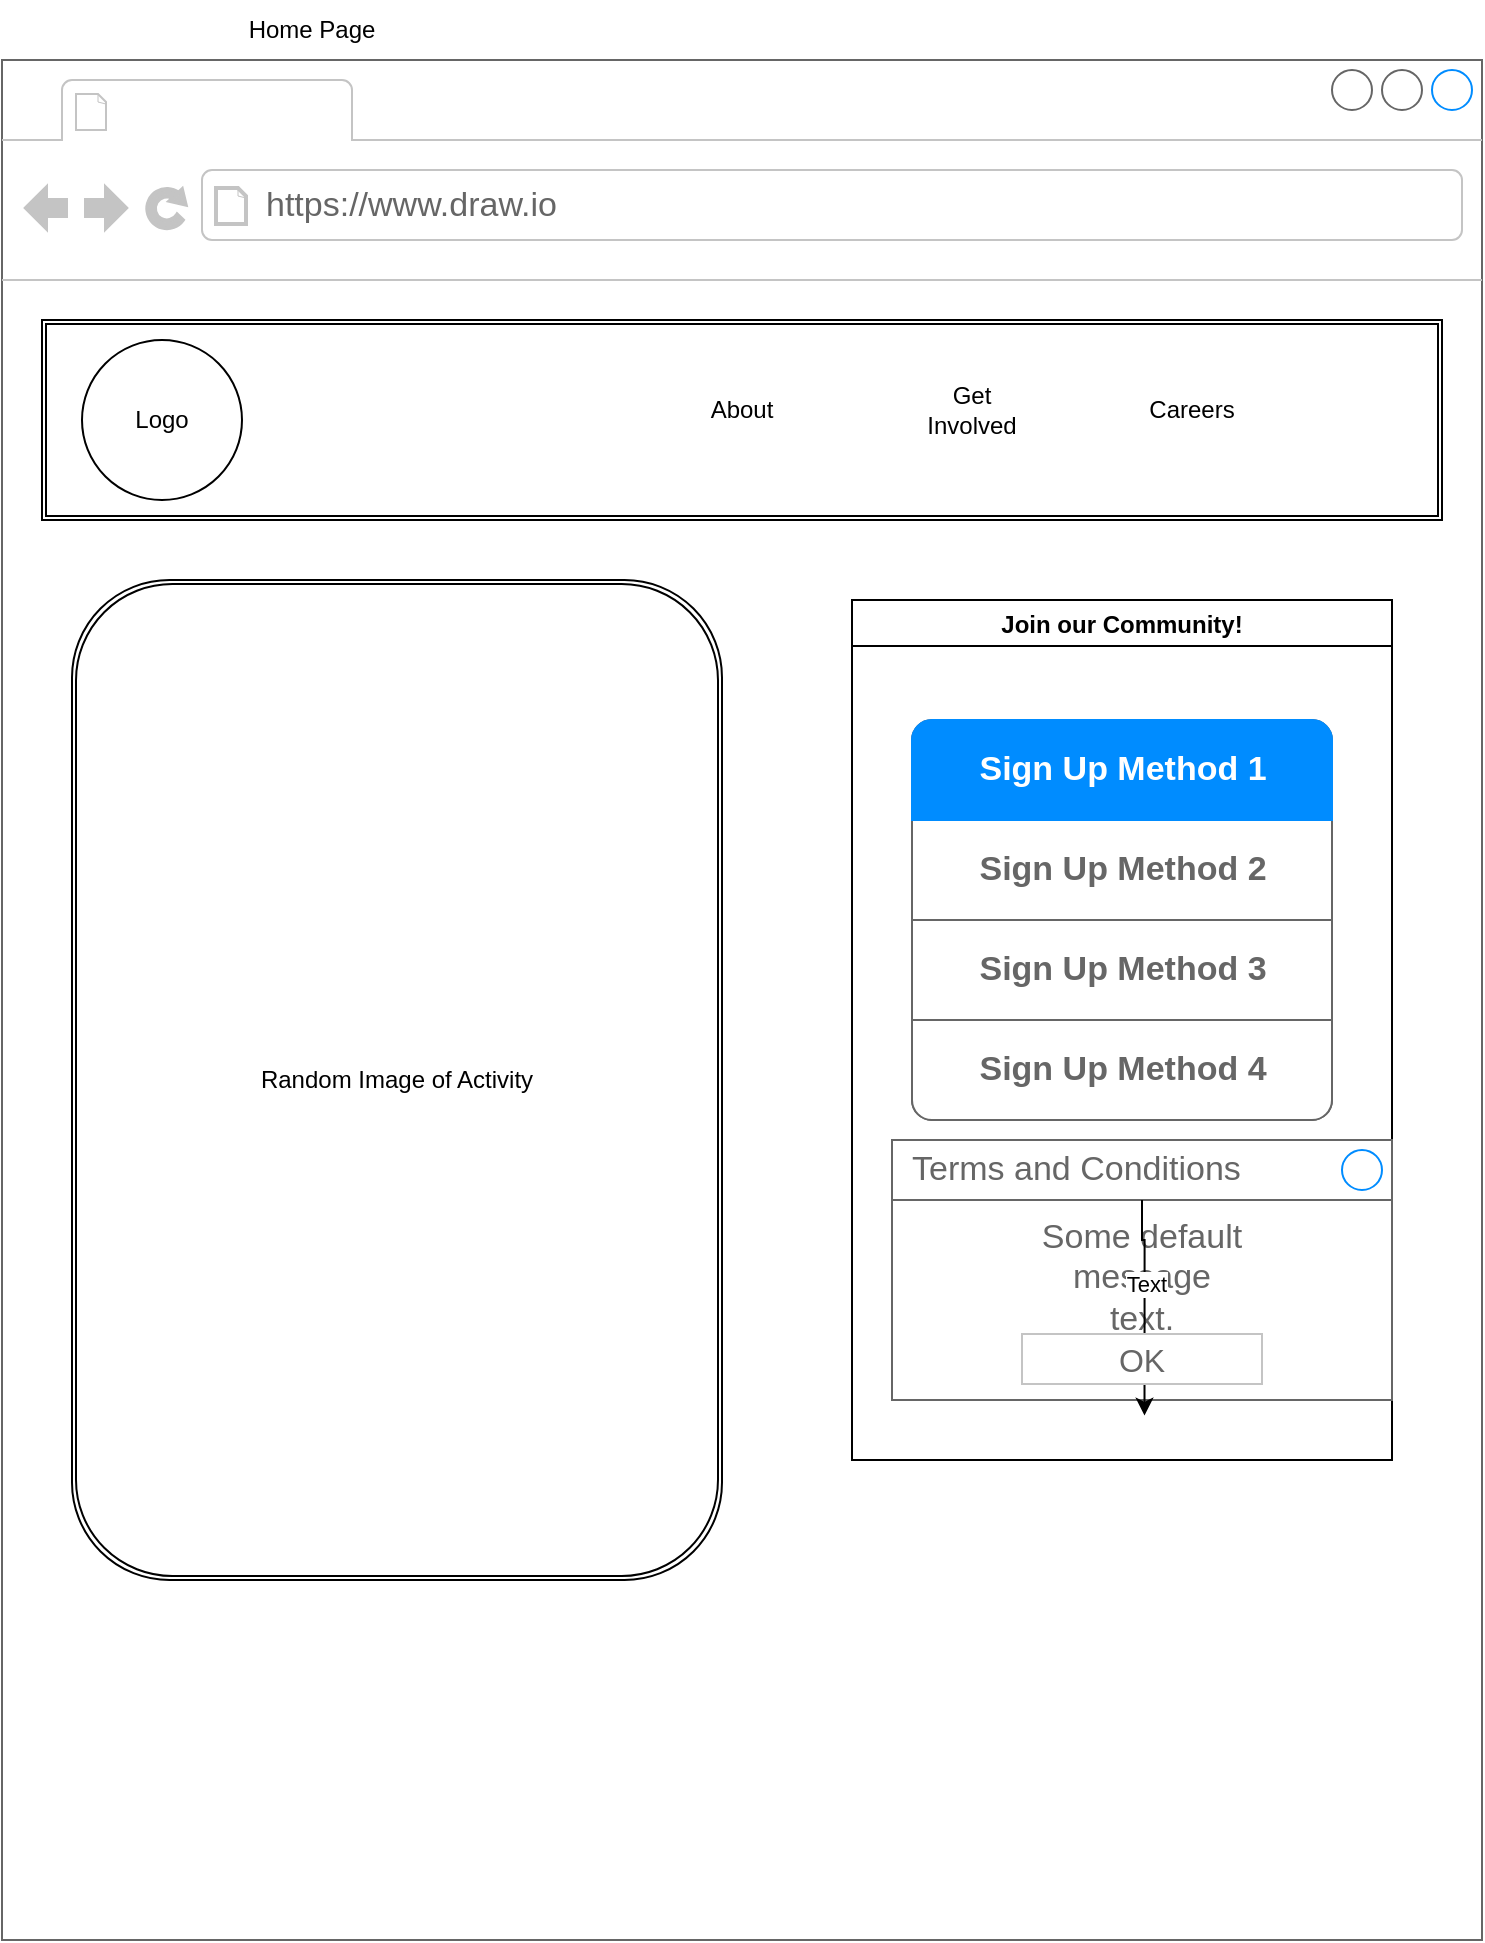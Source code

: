 <mxfile version="15.7.3" type="github" pages="7">
  <diagram name="HomePage Large Screen" id="UGQkaAX0Huey11gdI7ry">
    <mxGraphModel dx="1802" dy="1302" grid="1" gridSize="10" guides="1" tooltips="1" connect="1" arrows="1" fold="1" page="1" pageScale="1" pageWidth="850" pageHeight="1100" math="0" shadow="0">
      <root>
        <mxCell id="ZnqHpd4-Xw7JZfv7_YE_-0" />
        <mxCell id="ZnqHpd4-Xw7JZfv7_YE_-1" parent="ZnqHpd4-Xw7JZfv7_YE_-0" />
        <mxCell id="ZnqHpd4-Xw7JZfv7_YE_-5" value="Home Page" style="text;html=1;strokeColor=none;fillColor=none;align=center;verticalAlign=middle;whiteSpace=wrap;rounded=0;" vertex="1" parent="ZnqHpd4-Xw7JZfv7_YE_-1">
          <mxGeometry x="90" y="30" width="240" height="30" as="geometry" />
        </mxCell>
        <mxCell id="QpbLMT3N0lJIjZHpd4E4-13" value="Container" style="swimlane;align=center;" vertex="1" parent="ZnqHpd4-Xw7JZfv7_YE_-1">
          <mxGeometry x="280" y="380" width="515" height="620" as="geometry" />
        </mxCell>
        <mxCell id="ZnqHpd4-Xw7JZfv7_YE_-2" value="" style="strokeWidth=1;shadow=0;dashed=0;align=center;html=1;shape=mxgraph.mockup.containers.browserWindow;rSize=0;strokeColor=#666666;strokeColor2=#008cff;strokeColor3=#c4c4c4;mainText=,;recursiveResize=0;" vertex="1" parent="QpbLMT3N0lJIjZHpd4E4-13">
          <mxGeometry x="-225" y="-320" width="740" height="940" as="geometry" />
        </mxCell>
        <mxCell id="ZnqHpd4-Xw7JZfv7_YE_-3" value="" style="strokeWidth=1;shadow=0;dashed=0;align=center;html=1;shape=mxgraph.mockup.containers.anchor;fontSize=17;fontColor=#666666;align=left;" vertex="1" parent="ZnqHpd4-Xw7JZfv7_YE_-2">
          <mxGeometry x="60" y="12" width="110" height="26" as="geometry" />
        </mxCell>
        <mxCell id="ZnqHpd4-Xw7JZfv7_YE_-4" value="https://www.draw.io" style="strokeWidth=1;shadow=0;dashed=0;align=center;html=1;shape=mxgraph.mockup.containers.anchor;rSize=0;fontSize=17;fontColor=#666666;align=left;" vertex="1" parent="ZnqHpd4-Xw7JZfv7_YE_-2">
          <mxGeometry x="130" y="60" width="250" height="26" as="geometry" />
        </mxCell>
        <mxCell id="QpbLMT3N0lJIjZHpd4E4-15" value="" style="shape=ext;double=1;rounded=0;whiteSpace=wrap;html=1;align=center;" vertex="1" parent="ZnqHpd4-Xw7JZfv7_YE_-2">
          <mxGeometry x="20" y="130" width="700" height="100" as="geometry" />
        </mxCell>
        <mxCell id="QpbLMT3N0lJIjZHpd4E4-1" value="Logo" style="ellipse;whiteSpace=wrap;html=1;aspect=fixed;align=center;" vertex="1" parent="ZnqHpd4-Xw7JZfv7_YE_-2">
          <mxGeometry x="40" y="140" width="80" height="80" as="geometry" />
        </mxCell>
        <mxCell id="QpbLMT3N0lJIjZHpd4E4-14" value="Join our Community!" style="swimlane;align=center;" vertex="1" parent="ZnqHpd4-Xw7JZfv7_YE_-2">
          <mxGeometry x="425" y="270" width="270" height="430" as="geometry" />
        </mxCell>
        <mxCell id="QpbLMT3N0lJIjZHpd4E4-20" value="" style="strokeWidth=1;shadow=0;dashed=0;align=center;html=1;shape=mxgraph.mockup.rrect;rSize=10;strokeColor=#666666;" vertex="1" parent="QpbLMT3N0lJIjZHpd4E4-14">
          <mxGeometry x="30" y="60" width="210" height="200" as="geometry" />
        </mxCell>
        <mxCell id="QpbLMT3N0lJIjZHpd4E4-21" value="Sign Up Method 2" style="strokeColor=inherit;fillColor=inherit;gradientColor=inherit;strokeWidth=1;shadow=0;dashed=0;align=center;html=1;shape=mxgraph.mockup.rrect;rSize=0;fontSize=17;fontColor=#666666;fontStyle=1;resizeWidth=1;" vertex="1" parent="QpbLMT3N0lJIjZHpd4E4-20">
          <mxGeometry width="210.0" height="50" relative="1" as="geometry">
            <mxPoint y="50" as="offset" />
          </mxGeometry>
        </mxCell>
        <mxCell id="QpbLMT3N0lJIjZHpd4E4-22" value="Sign Up Method 3" style="strokeColor=inherit;fillColor=inherit;gradientColor=inherit;strokeWidth=1;shadow=0;dashed=0;align=center;html=1;shape=mxgraph.mockup.rrect;rSize=0;fontSize=17;fontColor=#666666;fontStyle=1;resizeWidth=1;" vertex="1" parent="QpbLMT3N0lJIjZHpd4E4-20">
          <mxGeometry width="210.0" height="50" relative="1" as="geometry">
            <mxPoint y="100" as="offset" />
          </mxGeometry>
        </mxCell>
        <mxCell id="QpbLMT3N0lJIjZHpd4E4-23" value="Sign Up Method 4" style="strokeColor=inherit;fillColor=inherit;gradientColor=inherit;strokeWidth=1;shadow=0;dashed=0;align=center;html=1;shape=mxgraph.mockup.bottomButton;rSize=10;fontSize=17;fontColor=#666666;fontStyle=1;resizeWidth=1;" vertex="1" parent="QpbLMT3N0lJIjZHpd4E4-20">
          <mxGeometry y="1" width="210.0" height="50" relative="1" as="geometry">
            <mxPoint y="-50" as="offset" />
          </mxGeometry>
        </mxCell>
        <mxCell id="QpbLMT3N0lJIjZHpd4E4-24" value="Sign Up Method 1" style="strokeWidth=1;shadow=0;dashed=0;align=center;html=1;shape=mxgraph.mockup.topButton;rSize=10;fontSize=17;fontColor=#ffffff;fontStyle=1;fillColor=#008cff;strokeColor=#008cff;resizeWidth=1;" vertex="1" parent="QpbLMT3N0lJIjZHpd4E4-20">
          <mxGeometry width="210" height="50" relative="1" as="geometry" />
        </mxCell>
        <mxCell id="QpbLMT3N0lJIjZHpd4E4-25" value="Some default&#xa;message&#xa;text." style="strokeWidth=1;shadow=0;dashed=0;align=center;html=1;shape=mxgraph.mockup.containers.rrect;rSize=0;strokeColor=#666666;fontColor=#666666;fontSize=17;verticalAlign=top;whiteSpace=wrap;fillColor=#ffffff;spacingTop=32;" vertex="1" parent="QpbLMT3N0lJIjZHpd4E4-14">
          <mxGeometry x="20" y="270" width="250" height="130" as="geometry" />
        </mxCell>
        <mxCell id="QpbLMT3N0lJIjZHpd4E4-26" value="Terms and Conditions&amp;nbsp;" style="strokeWidth=1;shadow=0;dashed=0;align=center;html=1;shape=mxgraph.mockup.containers.rrect;rSize=0;fontSize=17;fontColor=#666666;strokeColor=#666666;align=left;spacingLeft=8;fillColor=#ffffff;resizeWidth=1;" vertex="1" parent="QpbLMT3N0lJIjZHpd4E4-25">
          <mxGeometry width="250" height="30" relative="1" as="geometry" />
        </mxCell>
        <mxCell id="QpbLMT3N0lJIjZHpd4E4-27" value="" style="shape=ellipse;strokeColor=#008cff;resizable=0;fillColor=none;html=1;align=center;" vertex="1" parent="QpbLMT3N0lJIjZHpd4E4-26">
          <mxGeometry x="1" y="0.5" width="20" height="20" relative="1" as="geometry">
            <mxPoint x="-25" y="-10" as="offset" />
          </mxGeometry>
        </mxCell>
        <mxCell id="QpbLMT3N0lJIjZHpd4E4-29" style="edgeStyle=orthogonalEdgeStyle;rounded=0;orthogonalLoop=1;jettySize=auto;html=1;entryX=0.505;entryY=1.06;entryDx=0;entryDy=0;entryPerimeter=0;" edge="1" parent="QpbLMT3N0lJIjZHpd4E4-25" source="QpbLMT3N0lJIjZHpd4E4-26" target="QpbLMT3N0lJIjZHpd4E4-25">
          <mxGeometry relative="1" as="geometry" />
        </mxCell>
        <mxCell id="QpbLMT3N0lJIjZHpd4E4-30" value="Text" style="edgeLabel;html=1;align=center;verticalAlign=middle;resizable=0;points=[];" vertex="1" connectable="0" parent="QpbLMT3N0lJIjZHpd4E4-29">
          <mxGeometry x="-0.188" relative="1" as="geometry">
            <mxPoint y="-1" as="offset" />
          </mxGeometry>
        </mxCell>
        <mxCell id="QpbLMT3N0lJIjZHpd4E4-28" value="OK" style="strokeWidth=1;shadow=0;dashed=0;align=center;html=1;shape=mxgraph.mockup.containers.rrect;rSize=0;fontSize=16;fontColor=#666666;strokeColor=#c4c4c4;resizable=0;whiteSpace=wrap;fillColor=#ffffff;" vertex="1" parent="QpbLMT3N0lJIjZHpd4E4-25">
          <mxGeometry x="0.5" y="1" width="120" height="25" relative="1" as="geometry">
            <mxPoint x="-60" y="-33" as="offset" />
          </mxGeometry>
        </mxCell>
        <mxCell id="QpbLMT3N0lJIjZHpd4E4-31" value="Random Image of Activity" style="shape=ext;double=1;rounded=1;whiteSpace=wrap;html=1;align=center;" vertex="1" parent="ZnqHpd4-Xw7JZfv7_YE_-2">
          <mxGeometry x="35" y="260" width="325" height="500" as="geometry" />
        </mxCell>
        <mxCell id="IscH3x5xhhrmS8kyOIAm-0" value="About" style="text;html=1;strokeColor=none;fillColor=none;align=center;verticalAlign=middle;whiteSpace=wrap;rounded=0;" vertex="1" parent="ZnqHpd4-Xw7JZfv7_YE_-2">
          <mxGeometry x="340" y="160" width="60" height="30" as="geometry" />
        </mxCell>
        <mxCell id="IscH3x5xhhrmS8kyOIAm-1" value="Get Involved" style="text;html=1;strokeColor=none;fillColor=none;align=center;verticalAlign=middle;whiteSpace=wrap;rounded=0;" vertex="1" parent="ZnqHpd4-Xw7JZfv7_YE_-2">
          <mxGeometry x="455" y="160" width="60" height="30" as="geometry" />
        </mxCell>
        <mxCell id="IscH3x5xhhrmS8kyOIAm-2" value="Careers" style="text;html=1;strokeColor=none;fillColor=none;align=center;verticalAlign=middle;whiteSpace=wrap;rounded=0;" vertex="1" parent="ZnqHpd4-Xw7JZfv7_YE_-2">
          <mxGeometry x="565" y="160" width="60" height="30" as="geometry" />
        </mxCell>
      </root>
    </mxGraphModel>
  </diagram>
  <diagram name="HomePage Small Screen" id="tRwLbBzEQNxn3onLVwyK">
    <mxGraphModel dx="1162" dy="693" grid="1" gridSize="10" guides="1" tooltips="1" connect="1" arrows="1" fold="1" page="1" pageScale="1" pageWidth="850" pageHeight="1100" math="0" shadow="0">
      <root>
        <mxCell id="LIiMvIHb90_GEWdcnKHB-0" />
        <mxCell id="LIiMvIHb90_GEWdcnKHB-1" parent="LIiMvIHb90_GEWdcnKHB-0" />
        <mxCell id="LIiMvIHb90_GEWdcnKHB-2" value="Home Page" style="text;html=1;strokeColor=none;fillColor=none;align=center;verticalAlign=middle;whiteSpace=wrap;rounded=0;" vertex="1" parent="LIiMvIHb90_GEWdcnKHB-1">
          <mxGeometry x="90" y="30" width="240" height="30" as="geometry" />
        </mxCell>
        <mxCell id="LIiMvIHb90_GEWdcnKHB-3" value="Container" style="swimlane;align=center;" vertex="1" parent="LIiMvIHb90_GEWdcnKHB-1">
          <mxGeometry x="280" y="380" width="515" height="620" as="geometry" />
        </mxCell>
        <mxCell id="LIiMvIHb90_GEWdcnKHB-4" value="" style="strokeWidth=1;shadow=0;dashed=0;align=center;html=1;shape=mxgraph.mockup.containers.browserWindow;rSize=0;strokeColor=#666666;strokeColor2=#008cff;strokeColor3=#c4c4c4;mainText=,;recursiveResize=0;" vertex="1" parent="LIiMvIHb90_GEWdcnKHB-3">
          <mxGeometry x="-225" y="-320" width="740" height="940" as="geometry" />
        </mxCell>
        <mxCell id="LIiMvIHb90_GEWdcnKHB-5" value="" style="strokeWidth=1;shadow=0;dashed=0;align=center;html=1;shape=mxgraph.mockup.containers.anchor;fontSize=17;fontColor=#666666;align=left;" vertex="1" parent="LIiMvIHb90_GEWdcnKHB-4">
          <mxGeometry x="60" y="12" width="110" height="26" as="geometry" />
        </mxCell>
        <mxCell id="LIiMvIHb90_GEWdcnKHB-6" value="https://www.draw.io" style="strokeWidth=1;shadow=0;dashed=0;align=center;html=1;shape=mxgraph.mockup.containers.anchor;rSize=0;fontSize=17;fontColor=#666666;align=left;" vertex="1" parent="LIiMvIHb90_GEWdcnKHB-4">
          <mxGeometry x="130" y="60" width="250" height="26" as="geometry" />
        </mxCell>
        <mxCell id="LIiMvIHb90_GEWdcnKHB-7" value="" style="shape=ext;double=1;rounded=0;whiteSpace=wrap;html=1;align=center;" vertex="1" parent="LIiMvIHb90_GEWdcnKHB-4">
          <mxGeometry x="20" y="130" width="700" height="100" as="geometry" />
        </mxCell>
        <mxCell id="LIiMvIHb90_GEWdcnKHB-8" value="Logo" style="ellipse;whiteSpace=wrap;html=1;aspect=fixed;align=center;" vertex="1" parent="LIiMvIHb90_GEWdcnKHB-4">
          <mxGeometry x="40" y="140" width="80" height="80" as="geometry" />
        </mxCell>
        <mxCell id="LIiMvIHb90_GEWdcnKHB-21" value="&lt;br&gt;&lt;br&gt;&lt;br&gt;&lt;br&gt;&lt;br&gt;&lt;br&gt;&lt;br&gt;&lt;br&gt;&lt;br&gt;&lt;br&gt;&lt;br&gt;&lt;br&gt;&lt;br&gt;&lt;br&gt;&lt;br&gt;&lt;br&gt;&lt;br&gt;&lt;br&gt;&lt;br&gt;&lt;br&gt;&lt;br&gt;&lt;br&gt;&lt;br&gt;&lt;br&gt;&lt;br&gt;&lt;br&gt;&lt;br&gt;&lt;br&gt;&lt;br&gt;&lt;br&gt;&lt;br&gt;&lt;br&gt;&lt;br&gt;&lt;br&gt;&lt;br&gt;&lt;br&gt;&lt;br&gt;Random Image of Activity" style="shape=ext;double=1;rounded=1;whiteSpace=wrap;html=1;align=center;" vertex="1" parent="LIiMvIHb90_GEWdcnKHB-4">
          <mxGeometry x="35" y="260" width="665" height="580" as="geometry" />
        </mxCell>
        <mxCell id="LIiMvIHb90_GEWdcnKHB-9" value="Join our Community!" style="swimlane;align=center;" vertex="1" parent="LIiMvIHb90_GEWdcnKHB-4">
          <mxGeometry x="232.5" y="310" width="270" height="430" as="geometry" />
        </mxCell>
        <mxCell id="LIiMvIHb90_GEWdcnKHB-15" value="Some default&#xa;message&#xa;text." style="strokeWidth=1;shadow=0;dashed=0;align=center;html=1;shape=mxgraph.mockup.containers.rrect;rSize=0;strokeColor=#666666;fontColor=#666666;fontSize=17;verticalAlign=top;whiteSpace=wrap;fillColor=#ffffff;spacingTop=32;" vertex="1" parent="LIiMvIHb90_GEWdcnKHB-9">
          <mxGeometry y="255" width="250" height="130" as="geometry" />
        </mxCell>
        <mxCell id="LIiMvIHb90_GEWdcnKHB-16" value="Terms and Conditions&amp;nbsp;" style="strokeWidth=1;shadow=0;dashed=0;align=center;html=1;shape=mxgraph.mockup.containers.rrect;rSize=0;fontSize=17;fontColor=#666666;strokeColor=#666666;align=left;spacingLeft=8;fillColor=#ffffff;resizeWidth=1;" vertex="1" parent="LIiMvIHb90_GEWdcnKHB-15">
          <mxGeometry width="250" height="30" relative="1" as="geometry" />
        </mxCell>
        <mxCell id="LIiMvIHb90_GEWdcnKHB-17" value="" style="shape=ellipse;strokeColor=#008cff;resizable=0;fillColor=none;html=1;align=center;" vertex="1" parent="LIiMvIHb90_GEWdcnKHB-16">
          <mxGeometry x="1" y="0.5" width="20" height="20" relative="1" as="geometry">
            <mxPoint x="-25" y="-10" as="offset" />
          </mxGeometry>
        </mxCell>
        <mxCell id="LIiMvIHb90_GEWdcnKHB-18" style="edgeStyle=orthogonalEdgeStyle;rounded=0;orthogonalLoop=1;jettySize=auto;html=1;entryX=0.505;entryY=1.06;entryDx=0;entryDy=0;entryPerimeter=0;" edge="1" parent="LIiMvIHb90_GEWdcnKHB-15" source="LIiMvIHb90_GEWdcnKHB-16" target="LIiMvIHb90_GEWdcnKHB-15">
          <mxGeometry relative="1" as="geometry" />
        </mxCell>
        <mxCell id="LIiMvIHb90_GEWdcnKHB-19" value="Text" style="edgeLabel;html=1;align=center;verticalAlign=middle;resizable=0;points=[];" vertex="1" connectable="0" parent="LIiMvIHb90_GEWdcnKHB-18">
          <mxGeometry x="-0.188" relative="1" as="geometry">
            <mxPoint y="-1" as="offset" />
          </mxGeometry>
        </mxCell>
        <mxCell id="LIiMvIHb90_GEWdcnKHB-20" value="OK" style="strokeWidth=1;shadow=0;dashed=0;align=center;html=1;shape=mxgraph.mockup.containers.rrect;rSize=0;fontSize=16;fontColor=#666666;strokeColor=#c4c4c4;resizable=0;whiteSpace=wrap;fillColor=#ffffff;" vertex="1" parent="LIiMvIHb90_GEWdcnKHB-15">
          <mxGeometry x="0.5" y="1" width="120" height="25" relative="1" as="geometry">
            <mxPoint x="-60" y="-33" as="offset" />
          </mxGeometry>
        </mxCell>
        <mxCell id="LIiMvIHb90_GEWdcnKHB-10" value="" style="strokeWidth=1;shadow=0;dashed=0;align=center;html=1;shape=mxgraph.mockup.rrect;rSize=10;strokeColor=#666666;" vertex="1" parent="LIiMvIHb90_GEWdcnKHB-9">
          <mxGeometry x="10" y="45" width="210" height="200" as="geometry" />
        </mxCell>
        <mxCell id="LIiMvIHb90_GEWdcnKHB-11" value="Sign Up Method 2" style="strokeColor=inherit;fillColor=inherit;gradientColor=inherit;strokeWidth=1;shadow=0;dashed=0;align=center;html=1;shape=mxgraph.mockup.rrect;rSize=0;fontSize=17;fontColor=#666666;fontStyle=1;resizeWidth=1;" vertex="1" parent="LIiMvIHb90_GEWdcnKHB-10">
          <mxGeometry width="210.0" height="50" relative="1" as="geometry">
            <mxPoint y="50" as="offset" />
          </mxGeometry>
        </mxCell>
        <mxCell id="LIiMvIHb90_GEWdcnKHB-12" value="Sign Up Method 3" style="strokeColor=inherit;fillColor=inherit;gradientColor=inherit;strokeWidth=1;shadow=0;dashed=0;align=center;html=1;shape=mxgraph.mockup.rrect;rSize=0;fontSize=17;fontColor=#666666;fontStyle=1;resizeWidth=1;" vertex="1" parent="LIiMvIHb90_GEWdcnKHB-10">
          <mxGeometry width="210.0" height="50" relative="1" as="geometry">
            <mxPoint y="100" as="offset" />
          </mxGeometry>
        </mxCell>
        <mxCell id="LIiMvIHb90_GEWdcnKHB-13" value="Sign Up Method 4" style="strokeColor=inherit;fillColor=inherit;gradientColor=inherit;strokeWidth=1;shadow=0;dashed=0;align=center;html=1;shape=mxgraph.mockup.bottomButton;rSize=10;fontSize=17;fontColor=#666666;fontStyle=1;resizeWidth=1;" vertex="1" parent="LIiMvIHb90_GEWdcnKHB-10">
          <mxGeometry y="1" width="210.0" height="50" relative="1" as="geometry">
            <mxPoint y="-50" as="offset" />
          </mxGeometry>
        </mxCell>
        <mxCell id="LIiMvIHb90_GEWdcnKHB-14" value="Sign Up Method 1" style="strokeWidth=1;shadow=0;dashed=0;align=center;html=1;shape=mxgraph.mockup.topButton;rSize=10;fontSize=17;fontColor=#ffffff;fontStyle=1;fillColor=#008cff;strokeColor=#008cff;resizeWidth=1;" vertex="1" parent="LIiMvIHb90_GEWdcnKHB-10">
          <mxGeometry width="210" height="50" relative="1" as="geometry" />
        </mxCell>
        <mxCell id="LIiMvIHb90_GEWdcnKHB-25" value="DropDown Menu" style="text;html=1;strokeColor=none;fillColor=none;align=center;verticalAlign=middle;whiteSpace=wrap;rounded=0;" vertex="1" parent="LIiMvIHb90_GEWdcnKHB-4">
          <mxGeometry x="605" y="165" width="60" height="30" as="geometry" />
        </mxCell>
      </root>
    </mxGraphModel>
  </diagram>
  <diagram name="SignUp" id="UY_dyyT5448hDnwb2p4S">
    <mxGraphModel dx="1081" dy="781" grid="1" gridSize="10" guides="1" tooltips="1" connect="1" arrows="1" fold="1" page="1" pageScale="1" pageWidth="850" pageHeight="1100" math="0" shadow="0">
      <root>
        <mxCell id="h29cch0JQQOTC6SioJn9-0" />
        <mxCell id="h29cch0JQQOTC6SioJn9-1" parent="h29cch0JQQOTC6SioJn9-0" />
        <mxCell id="h29cch0JQQOTC6SioJn9-2" value="Home Page" style="text;html=1;strokeColor=none;fillColor=none;align=center;verticalAlign=middle;whiteSpace=wrap;rounded=0;" vertex="1" parent="h29cch0JQQOTC6SioJn9-1">
          <mxGeometry x="90" y="30" width="240" height="30" as="geometry" />
        </mxCell>
        <mxCell id="h29cch0JQQOTC6SioJn9-3" value="Container" style="swimlane;align=center;" vertex="1" parent="h29cch0JQQOTC6SioJn9-1">
          <mxGeometry x="280" y="380" width="515" height="620" as="geometry" />
        </mxCell>
        <mxCell id="h29cch0JQQOTC6SioJn9-4" value="" style="strokeWidth=1;shadow=0;dashed=0;align=center;html=1;shape=mxgraph.mockup.containers.browserWindow;rSize=0;strokeColor=#666666;strokeColor2=#008cff;strokeColor3=#c4c4c4;mainText=,;recursiveResize=0;" vertex="1" parent="h29cch0JQQOTC6SioJn9-3">
          <mxGeometry x="-225" y="-320" width="740" height="940" as="geometry" />
        </mxCell>
        <mxCell id="h29cch0JQQOTC6SioJn9-5" value="" style="strokeWidth=1;shadow=0;dashed=0;align=center;html=1;shape=mxgraph.mockup.containers.anchor;fontSize=17;fontColor=#666666;align=left;" vertex="1" parent="h29cch0JQQOTC6SioJn9-4">
          <mxGeometry x="60" y="12" width="110" height="26" as="geometry" />
        </mxCell>
        <mxCell id="h29cch0JQQOTC6SioJn9-6" value="https://www.draw.io" style="strokeWidth=1;shadow=0;dashed=0;align=center;html=1;shape=mxgraph.mockup.containers.anchor;rSize=0;fontSize=17;fontColor=#666666;align=left;" vertex="1" parent="h29cch0JQQOTC6SioJn9-4">
          <mxGeometry x="130" y="60" width="250" height="26" as="geometry" />
        </mxCell>
        <mxCell id="h29cch0JQQOTC6SioJn9-7" value="" style="shape=ext;double=1;rounded=0;whiteSpace=wrap;html=1;align=center;" vertex="1" parent="h29cch0JQQOTC6SioJn9-4">
          <mxGeometry x="20" y="130" width="700" height="100" as="geometry" />
        </mxCell>
        <mxCell id="h29cch0JQQOTC6SioJn9-8" value="Logo" style="ellipse;whiteSpace=wrap;html=1;aspect=fixed;align=center;" vertex="1" parent="h29cch0JQQOTC6SioJn9-4">
          <mxGeometry x="40" y="140" width="80" height="80" as="geometry" />
        </mxCell>
        <mxCell id="h29cch0JQQOTC6SioJn9-9" value="&lt;br&gt;&lt;br&gt;&lt;br&gt;&lt;br&gt;&lt;br&gt;&lt;br&gt;&lt;br&gt;&lt;br&gt;&lt;br&gt;&lt;br&gt;&lt;br&gt;&lt;br&gt;&lt;br&gt;&lt;br&gt;&lt;br&gt;&lt;br&gt;&lt;br&gt;&lt;br&gt;&lt;br&gt;&lt;br&gt;&lt;br&gt;&lt;br&gt;&lt;br&gt;&lt;br&gt;&lt;br&gt;&lt;br&gt;&lt;br&gt;&lt;br&gt;&lt;br&gt;&lt;br&gt;&lt;br&gt;&lt;br&gt;&lt;br&gt;&lt;br&gt;&lt;br&gt;&lt;br&gt;&lt;br&gt;Random Image of Activity" style="shape=ext;double=1;rounded=1;whiteSpace=wrap;html=1;align=center;" vertex="1" parent="h29cch0JQQOTC6SioJn9-4">
          <mxGeometry x="35" y="260" width="665" height="580" as="geometry" />
        </mxCell>
        <mxCell id="h29cch0JQQOTC6SioJn9-10" value="Join our Community!" style="swimlane;align=center;" vertex="1" parent="h29cch0JQQOTC6SioJn9-4">
          <mxGeometry x="232.5" y="310" width="270" height="430" as="geometry" />
        </mxCell>
        <mxCell id="h29cch0JQQOTC6SioJn9-17" value="" style="strokeWidth=1;shadow=0;dashed=0;align=center;html=1;shape=mxgraph.mockup.rrect;rSize=10;strokeColor=#666666;" vertex="1" parent="h29cch0JQQOTC6SioJn9-10">
          <mxGeometry x="10" y="45" width="250" height="200" as="geometry" />
        </mxCell>
        <mxCell id="h29cch0JQQOTC6SioJn9-18" value="Name:" style="strokeColor=inherit;fillColor=inherit;gradientColor=inherit;strokeWidth=1;shadow=0;dashed=0;align=left;html=1;shape=mxgraph.mockup.rrect;rSize=0;fontSize=17;fontColor=#666666;fontStyle=1;resizeWidth=1;" vertex="1" parent="h29cch0JQQOTC6SioJn9-17">
          <mxGeometry width="250.0" height="50" relative="1" as="geometry">
            <mxPoint y="50" as="offset" />
          </mxGeometry>
        </mxCell>
        <mxCell id="h29cch0JQQOTC6SioJn9-19" value="Email: Must be valid email" style="strokeColor=inherit;fillColor=inherit;gradientColor=inherit;strokeWidth=1;shadow=0;dashed=0;align=left;html=1;shape=mxgraph.mockup.rrect;rSize=0;fontSize=17;fontColor=#666666;fontStyle=1;resizeWidth=1;" vertex="1" parent="h29cch0JQQOTC6SioJn9-17">
          <mxGeometry width="250.0" height="50" relative="1" as="geometry">
            <mxPoint y="100" as="offset" />
          </mxGeometry>
        </mxCell>
        <mxCell id="h29cch0JQQOTC6SioJn9-20" value="&lt;font color=&quot;#3399ff&quot;&gt;Terms and Conditions&lt;/font&gt;" style="strokeColor=inherit;fillColor=inherit;gradientColor=inherit;strokeWidth=1;shadow=0;dashed=0;align=left;html=1;shape=mxgraph.mockup.bottomButton;rSize=10;fontSize=17;fontColor=#666666;fontStyle=1;resizeWidth=1;" vertex="1" parent="h29cch0JQQOTC6SioJn9-17">
          <mxGeometry y="1" width="250.0" height="50" relative="1" as="geometry">
            <mxPoint y="-50" as="offset" />
          </mxGeometry>
        </mxCell>
        <mxCell id="h29cch0JQQOTC6SioJn9-21" value="Following&amp;nbsp;" style="strokeWidth=1;shadow=0;dashed=0;align=center;html=1;shape=mxgraph.mockup.topButton;rSize=10;fontSize=17;fontColor=#ffffff;fontStyle=1;fillColor=#008cff;strokeColor=#008cff;resizeWidth=1;" vertex="1" parent="h29cch0JQQOTC6SioJn9-17">
          <mxGeometry width="250.0" height="50" relative="1" as="geometry" />
        </mxCell>
        <mxCell id="h29cch0JQQOTC6SioJn9-22" value="DropDown Menu" style="text;html=1;strokeColor=none;fillColor=none;align=center;verticalAlign=middle;whiteSpace=wrap;rounded=0;" vertex="1" parent="h29cch0JQQOTC6SioJn9-4">
          <mxGeometry x="605" y="165" width="60" height="30" as="geometry" />
        </mxCell>
        <mxCell id="h29cch0JQQOTC6SioJn9-26" value="Button Text" style="strokeWidth=1;shadow=0;dashed=0;align=center;html=1;shape=mxgraph.mockup.buttons.button;strokeColor=#666666;fontColor=#ffffff;mainText=;buttonStyle=round;fontSize=17;fontStyle=1;fillColor=#008cff;whiteSpace=wrap;" vertex="1" parent="h29cch0JQQOTC6SioJn9-4">
          <mxGeometry x="285" y="605" width="150" height="50" as="geometry" />
        </mxCell>
      </root>
    </mxGraphModel>
  </diagram>
  <diagram id="wFHk6Ze928_czjTh7QWG" name="SignIn">
    <mxGraphModel dx="1802" dy="1302" grid="1" gridSize="10" guides="1" tooltips="1" connect="1" arrows="1" fold="1" page="1" pageScale="1" pageWidth="850" pageHeight="1100" math="0" shadow="0">
      <root>
        <mxCell id="Ab6c3f3MyXeJsHU4Cwea-0" />
        <mxCell id="Ab6c3f3MyXeJsHU4Cwea-1" parent="Ab6c3f3MyXeJsHU4Cwea-0" />
        <mxCell id="Ab6c3f3MyXeJsHU4Cwea-5" value="" style="strokeWidth=1;shadow=0;dashed=0;align=center;html=1;shape=mxgraph.mockup.containers.browserWindow;rSize=0;strokeColor=#666666;strokeColor2=#008cff;strokeColor3=#c4c4c4;mainText=,;recursiveResize=0;" vertex="1" parent="Ab6c3f3MyXeJsHU4Cwea-1">
          <mxGeometry x="60" y="130" width="740" height="940" as="geometry" />
        </mxCell>
        <mxCell id="Ab6c3f3MyXeJsHU4Cwea-6" value="Page 1" style="strokeWidth=1;shadow=0;dashed=0;align=center;html=1;shape=mxgraph.mockup.containers.anchor;fontSize=17;fontColor=#666666;align=left;" vertex="1" parent="Ab6c3f3MyXeJsHU4Cwea-5">
          <mxGeometry x="60" y="12" width="110" height="26" as="geometry" />
        </mxCell>
        <mxCell id="Ab6c3f3MyXeJsHU4Cwea-7" value="https://www.draw.io" style="strokeWidth=1;shadow=0;dashed=0;align=center;html=1;shape=mxgraph.mockup.containers.anchor;rSize=0;fontSize=17;fontColor=#666666;align=left;" vertex="1" parent="Ab6c3f3MyXeJsHU4Cwea-5">
          <mxGeometry x="130" y="60" width="250" height="26" as="geometry" />
        </mxCell>
        <mxCell id="qhPzGYdeM643AOFCDgvM-0" value="" style="strokeWidth=1;shadow=0;dashed=0;align=center;html=1;shape=mxgraph.mockup.forms.rrect;rSize=0;strokeColor=#999999;fillColor=#ffffff;flipH=0;direction=north;" vertex="1" parent="Ab6c3f3MyXeJsHU4Cwea-5">
          <mxGeometry x="170" y="320" width="400" height="280" as="geometry" />
        </mxCell>
        <mxCell id="qhPzGYdeM643AOFCDgvM-1" value="Sign In" style="strokeWidth=1;shadow=0;dashed=0;align=center;html=1;shape=mxgraph.mockup.forms.anchor;fontSize=12;fontColor=#666666;align=left;resizeWidth=1;spacingLeft=0;" vertex="1" parent="qhPzGYdeM643AOFCDgvM-0">
          <mxGeometry width="140" height="20" relative="1" as="geometry">
            <mxPoint x="10" y="10" as="offset" />
          </mxGeometry>
        </mxCell>
        <mxCell id="qhPzGYdeM643AOFCDgvM-2" value="" style="shape=line;strokeColor=#ddeeff;strokeWidth=2;html=1;resizeWidth=1;" vertex="1" parent="qhPzGYdeM643AOFCDgvM-0">
          <mxGeometry width="252.0" height="10" relative="1" as="geometry">
            <mxPoint x="10" y="30" as="offset" />
          </mxGeometry>
        </mxCell>
        <mxCell id="qhPzGYdeM643AOFCDgvM-3" value="User Name:" style="strokeWidth=1;shadow=0;dashed=0;align=center;html=1;shape=mxgraph.mockup.forms.anchor;fontSize=12;fontColor=#666666;align=left;resizeWidth=1;spacingLeft=0;" vertex="1" parent="qhPzGYdeM643AOFCDgvM-0">
          <mxGeometry width="140" height="20" relative="1" as="geometry">
            <mxPoint x="10" y="40" as="offset" />
          </mxGeometry>
        </mxCell>
        <mxCell id="qhPzGYdeM643AOFCDgvM-4" value="johndoe" style="strokeWidth=1;shadow=0;dashed=0;align=center;html=1;shape=mxgraph.mockup.forms.rrect;rSize=0;strokeColor=#999999;fontColor=#666666;align=left;spacingLeft=5;resizeWidth=1;" vertex="1" parent="qhPzGYdeM643AOFCDgvM-0">
          <mxGeometry width="210" height="25" relative="1" as="geometry">
            <mxPoint x="10" y="60" as="offset" />
          </mxGeometry>
        </mxCell>
        <mxCell id="qhPzGYdeM643AOFCDgvM-5" value="Password:" style="strokeWidth=1;shadow=0;dashed=0;align=center;html=1;shape=mxgraph.mockup.forms.anchor;fontSize=12;fontColor=#666666;align=left;resizeWidth=1;spacingLeft=0;" vertex="1" parent="qhPzGYdeM643AOFCDgvM-0">
          <mxGeometry width="140" height="20" relative="1" as="geometry">
            <mxPoint x="10" y="95" as="offset" />
          </mxGeometry>
        </mxCell>
        <mxCell id="qhPzGYdeM643AOFCDgvM-6" value="********" style="strokeWidth=1;shadow=0;dashed=0;align=center;html=1;shape=mxgraph.mockup.forms.rrect;rSize=0;strokeColor=#999999;fontColor=#666666;align=left;spacingLeft=5;resizeWidth=1;" vertex="1" parent="qhPzGYdeM643AOFCDgvM-0">
          <mxGeometry width="210" height="25" relative="1" as="geometry">
            <mxPoint x="10" y="115" as="offset" />
          </mxGeometry>
        </mxCell>
        <mxCell id="qhPzGYdeM643AOFCDgvM-7" value="SIGN IN" style="strokeWidth=1;shadow=0;dashed=0;align=center;html=1;shape=mxgraph.mockup.forms.rrect;rSize=5;strokeColor=none;fontColor=#ffffff;fillColor=#66bbff;fontSize=16;fontStyle=1;" vertex="1" parent="qhPzGYdeM643AOFCDgvM-0">
          <mxGeometry y="1" width="80" height="30" relative="1" as="geometry">
            <mxPoint x="20" y="-150" as="offset" />
          </mxGeometry>
        </mxCell>
        <mxCell id="qhPzGYdeM643AOFCDgvM-8" value="Forgot Password?" style="strokeWidth=1;shadow=0;dashed=0;align=center;html=1;shape=mxgraph.mockup.forms.anchor;fontSize=12;fontColor=#9999ff;align=left;spacingLeft=0;fontStyle=4;resizeWidth=1;" vertex="1" parent="qhPzGYdeM643AOFCDgvM-0">
          <mxGeometry y="1" width="210" height="20" relative="1" as="geometry">
            <mxPoint x="10" y="-110" as="offset" />
          </mxGeometry>
        </mxCell>
        <mxCell id="qhPzGYdeM643AOFCDgvM-9" value="" style="shape=line;strokeColor=#ddeeff;strokeWidth=2;html=1;resizeWidth=1;" vertex="1" parent="qhPzGYdeM643AOFCDgvM-0">
          <mxGeometry y="1" width="252.0" height="10" relative="1" as="geometry">
            <mxPoint x="10" y="-90" as="offset" />
          </mxGeometry>
        </mxCell>
        <mxCell id="qhPzGYdeM643AOFCDgvM-10" value="New User" style="strokeWidth=1;shadow=0;dashed=0;align=center;html=1;shape=mxgraph.mockup.forms.anchor;fontSize=12;fontColor=#666666;align=left;spacingLeft=0;resizeWidth=1;" vertex="1" parent="qhPzGYdeM643AOFCDgvM-0">
          <mxGeometry y="1" width="210" height="20" relative="1" as="geometry">
            <mxPoint x="10" y="-70" as="offset" />
          </mxGeometry>
        </mxCell>
        <mxCell id="qhPzGYdeM643AOFCDgvM-11" value="SIGN UP" style="strokeWidth=1;shadow=0;dashed=0;align=center;html=1;shape=mxgraph.mockup.forms.rrect;rSize=5;strokeColor=none;fontColor=#ffffff;fillColor=#66bbff;fontSize=16;fontStyle=1;" vertex="1" parent="qhPzGYdeM643AOFCDgvM-0">
          <mxGeometry y="1" width="80" height="30" relative="1" as="geometry">
            <mxPoint x="20" y="-50" as="offset" />
          </mxGeometry>
        </mxCell>
        <mxCell id="qhPzGYdeM643AOFCDgvM-12" value="&lt;h1&gt;Heading&lt;/h1&gt;&lt;p&gt;Lorem ipsum dolor sit amet, consectetur adipisicing elit, sed do eiusmod tempor incididunt ut labore et dolore magna aliqua.&lt;/p&gt;" style="text;html=1;strokeColor=none;fillColor=none;spacing=5;spacingTop=-20;whiteSpace=wrap;overflow=hidden;rounded=0;align=center;" vertex="1" parent="Ab6c3f3MyXeJsHU4Cwea-5">
          <mxGeometry x="120" y="120" width="510" height="160" as="geometry" />
        </mxCell>
        <mxCell id="Ab6c3f3MyXeJsHU4Cwea-8" value="Sign Up" style="text;html=1;strokeColor=none;fillColor=none;align=center;verticalAlign=middle;whiteSpace=wrap;rounded=0;" vertex="1" parent="Ab6c3f3MyXeJsHU4Cwea-1">
          <mxGeometry x="90" y="30" width="240" height="30" as="geometry" />
        </mxCell>
      </root>
    </mxGraphModel>
  </diagram>
  <diagram name="MemberPage" id="0w4sLvhsOqG4l5TVhQN7">
    <mxGraphModel dx="1081" dy="781" grid="1" gridSize="10" guides="1" tooltips="1" connect="1" arrows="1" fold="1" page="1" pageScale="1" pageWidth="850" pageHeight="1100" math="0" shadow="0">
      <root>
        <mxCell id="iAwXRHU2olmhVQMko1sk-0" />
        <mxCell id="iAwXRHU2olmhVQMko1sk-1" parent="iAwXRHU2olmhVQMko1sk-0" />
        <mxCell id="iAwXRHU2olmhVQMko1sk-2" value="Home Page" style="text;html=1;strokeColor=none;fillColor=none;align=center;verticalAlign=middle;whiteSpace=wrap;rounded=0;" vertex="1" parent="iAwXRHU2olmhVQMko1sk-1">
          <mxGeometry x="90" y="30" width="240" height="30" as="geometry" />
        </mxCell>
        <mxCell id="iAwXRHU2olmhVQMko1sk-4" value="" style="strokeWidth=1;shadow=0;dashed=0;align=right;html=1;shape=mxgraph.mockup.containers.browserWindow;rSize=0;strokeColor=#666666;strokeColor2=#008cff;strokeColor3=#c4c4c4;mainText=,;recursiveResize=0;labelPosition=left;verticalLabelPosition=top;verticalAlign=bottom;" vertex="1" parent="iAwXRHU2olmhVQMko1sk-1">
          <mxGeometry x="55" y="60" width="740" height="940" as="geometry" />
        </mxCell>
        <mxCell id="iAwXRHU2olmhVQMko1sk-5" value="" style="strokeWidth=1;shadow=0;dashed=0;align=center;html=1;shape=mxgraph.mockup.containers.anchor;fontSize=17;fontColor=#666666;align=left;" vertex="1" parent="iAwXRHU2olmhVQMko1sk-4">
          <mxGeometry x="60" y="12" width="110" height="26" as="geometry" />
        </mxCell>
        <mxCell id="iAwXRHU2olmhVQMko1sk-6" value="https://www.draw.io" style="strokeWidth=1;shadow=0;dashed=0;align=center;html=1;shape=mxgraph.mockup.containers.anchor;rSize=0;fontSize=17;fontColor=#666666;align=left;" vertex="1" parent="iAwXRHU2olmhVQMko1sk-4">
          <mxGeometry x="130" y="60" width="250" height="26" as="geometry" />
        </mxCell>
        <mxCell id="iAwXRHU2olmhVQMko1sk-7" value="" style="shape=ext;double=1;rounded=0;whiteSpace=wrap;html=1;align=center;" vertex="1" parent="iAwXRHU2olmhVQMko1sk-4">
          <mxGeometry x="20" y="130" width="700" height="100" as="geometry" />
        </mxCell>
        <mxCell id="iAwXRHU2olmhVQMko1sk-8" value="Logo" style="ellipse;whiteSpace=wrap;html=1;aspect=fixed;align=center;" vertex="1" parent="iAwXRHU2olmhVQMko1sk-4">
          <mxGeometry x="40" y="140" width="80" height="80" as="geometry" />
        </mxCell>
        <mxCell id="iAwXRHU2olmhVQMko1sk-21" value="" style="shape=ext;double=1;rounded=1;whiteSpace=wrap;html=1;align=center;" vertex="1" parent="iAwXRHU2olmhVQMko1sk-4">
          <mxGeometry x="140" y="250" width="480" height="660" as="geometry" />
        </mxCell>
        <mxCell id="iAwXRHU2olmhVQMko1sk-26" value="" style="verticalLabelPosition=bottom;shadow=0;dashed=0;align=center;html=1;verticalAlign=top;strokeWidth=1;shape=mxgraph.mockup.containers.userMale;strokeColor=#666666;strokeColor2=#008cff;fontColor=#3399FF;" vertex="1" parent="iAwXRHU2olmhVQMko1sk-4">
          <mxGeometry x="585" y="150" width="40" height="40" as="geometry" />
        </mxCell>
        <mxCell id="iAwXRHU2olmhVQMko1sk-27" value="" style="verticalLabelPosition=bottom;shadow=0;dashed=0;align=center;html=1;verticalAlign=top;strokeWidth=1;shape=mxgraph.mockup.graphics.pieChart;strokeColor=#008cff;parts=10,20,35;partColors=#e0e0e0,#d0d0d0,#c0c0c0,#b0b0b0,#a0a0a0;strokeWidth=2;fontColor=#3399FF;" vertex="1" parent="iAwXRHU2olmhVQMko1sk-4">
          <mxGeometry x="655" y="147" width="50" height="45" as="geometry" />
        </mxCell>
        <mxCell id="iAwXRHU2olmhVQMko1sk-28" value="Profile" style="text;html=1;strokeColor=none;fillColor=none;align=center;verticalAlign=middle;whiteSpace=wrap;rounded=0;fontColor=#3399FF;" vertex="1" parent="iAwXRHU2olmhVQMko1sk-4">
          <mxGeometry x="575" y="195" width="60" height="30" as="geometry" />
        </mxCell>
        <mxCell id="iAwXRHU2olmhVQMko1sk-30" value="Settings" style="text;html=1;strokeColor=none;fillColor=none;align=center;verticalAlign=middle;whiteSpace=wrap;rounded=0;fontColor=#3399FF;" vertex="1" parent="iAwXRHU2olmhVQMko1sk-4">
          <mxGeometry x="650" y="195" width="60" height="30" as="geometry" />
        </mxCell>
        <mxCell id="iAwXRHU2olmhVQMko1sk-31" value="Feed" style="text;html=1;strokeColor=none;fillColor=none;align=center;verticalAlign=middle;whiteSpace=wrap;rounded=0;fontColor=#3399FF;" vertex="1" parent="iAwXRHU2olmhVQMko1sk-4">
          <mxGeometry x="348" y="260" width="60" height="30" as="geometry" />
        </mxCell>
        <mxCell id="iAwXRHU2olmhVQMko1sk-33" value="" style="verticalLabelPosition=bottom;shadow=0;dashed=0;align=center;html=1;verticalAlign=top;strokeWidth=1;shape=mxgraph.mockup.graphics.pieChart;strokeColor=#008cff;parts=10,20,35;partColors=#e0e0e0,#d0d0d0,#c0c0c0,#b0b0b0,#a0a0a0;strokeWidth=2;fontColor=#3399FF;" vertex="1" parent="iAwXRHU2olmhVQMko1sk-4">
          <mxGeometry x="175" y="149" width="50" height="45" as="geometry" />
        </mxCell>
        <mxCell id="iAwXRHU2olmhVQMko1sk-34" value="Training" style="text;html=1;strokeColor=none;fillColor=none;align=center;verticalAlign=middle;whiteSpace=wrap;rounded=0;fontColor=#3399FF;" vertex="1" parent="iAwXRHU2olmhVQMko1sk-4">
          <mxGeometry x="170" y="197" width="60" height="30" as="geometry" />
        </mxCell>
        <mxCell id="iAwXRHU2olmhVQMko1sk-35" value="" style="verticalLabelPosition=bottom;shadow=0;dashed=0;align=center;html=1;verticalAlign=top;strokeWidth=1;shape=mxgraph.mockup.graphics.pieChart;strokeColor=#008cff;parts=10,20,35;partColors=#e0e0e0,#d0d0d0,#c0c0c0,#b0b0b0,#a0a0a0;strokeWidth=2;fontColor=#3399FF;" vertex="1" parent="iAwXRHU2olmhVQMko1sk-4">
          <mxGeometry x="260" y="147" width="50" height="45" as="geometry" />
        </mxCell>
        <mxCell id="iAwXRHU2olmhVQMko1sk-36" value="Route Builder" style="text;html=1;strokeColor=none;fillColor=none;align=center;verticalAlign=middle;whiteSpace=wrap;rounded=0;fontColor=#3399FF;" vertex="1" parent="iAwXRHU2olmhVQMko1sk-4">
          <mxGeometry x="250" y="195" width="80" height="30" as="geometry" />
        </mxCell>
        <mxCell id="iAwXRHU2olmhVQMko1sk-37" value="" style="verticalLabelPosition=bottom;shadow=0;dashed=0;align=center;html=1;verticalAlign=top;strokeWidth=1;shape=mxgraph.mockup.graphics.pieChart;strokeColor=#008cff;parts=10,20,35;partColors=#e0e0e0,#d0d0d0,#c0c0c0,#b0b0b0,#a0a0a0;strokeWidth=2;fontColor=#3399FF;" vertex="1" parent="iAwXRHU2olmhVQMko1sk-4">
          <mxGeometry x="350" y="147" width="50" height="45" as="geometry" />
        </mxCell>
        <mxCell id="iAwXRHU2olmhVQMko1sk-38" value="Supplies" style="text;html=1;strokeColor=none;fillColor=none;align=center;verticalAlign=middle;whiteSpace=wrap;rounded=0;fontColor=#3399FF;" vertex="1" parent="iAwXRHU2olmhVQMko1sk-4">
          <mxGeometry x="345" y="195" width="60" height="30" as="geometry" />
        </mxCell>
        <mxCell id="iAwXRHU2olmhVQMko1sk-41" value="" style="strokeWidth=1;shadow=0;dashed=0;align=center;html=1;shape=mxgraph.mockup.containers.marginRect2;rectMarginTop=32;strokeColor=#666666;gradientColor=none;fontColor=#3399FF;" vertex="1" parent="iAwXRHU2olmhVQMko1sk-4">
          <mxGeometry x="180" y="310" width="400" height="240" as="geometry" />
        </mxCell>
        <mxCell id="iAwXRHU2olmhVQMko1sk-42" value="&lt;font style=&quot;font-size: 12px&quot;&gt;Map&lt;/font&gt;" style="strokeColor=inherit;fillColor=inherit;gradientColor=inherit;strokeWidth=1;shadow=0;dashed=0;align=center;html=1;shape=mxgraph.mockup.containers.rrect;rSize=0;fontSize=17;fontColor=#666666;gradientColor=none;" vertex="1" parent="iAwXRHU2olmhVQMko1sk-41">
          <mxGeometry width="60" height="25" relative="1" as="geometry">
            <mxPoint x="10" as="offset" />
          </mxGeometry>
        </mxCell>
        <mxCell id="iAwXRHU2olmhVQMko1sk-43" value="&lt;font style=&quot;font-size: 12px&quot;&gt;Gear&lt;/font&gt;" style="strokeWidth=1;shadow=0;dashed=0;align=center;html=1;shape=mxgraph.mockup.containers.rrect;rSize=0;fontSize=17;fontColor=#ffffff;strokeColor=#008cff;fillColor=#008cff;" vertex="1" parent="iAwXRHU2olmhVQMko1sk-41">
          <mxGeometry width="60" height="25" relative="1" as="geometry">
            <mxPoint x="75" as="offset" />
          </mxGeometry>
        </mxCell>
        <mxCell id="iAwXRHU2olmhVQMko1sk-44" value="&lt;font style=&quot;font-size: 12px&quot;&gt;Waypoints&lt;/font&gt;" style="strokeColor=inherit;fillColor=inherit;gradientColor=inherit;strokeWidth=1;shadow=0;dashed=0;align=center;html=1;shape=mxgraph.mockup.containers.rrect;rSize=0;fontSize=17;fontColor=#666666;gradientColor=none;" vertex="1" parent="iAwXRHU2olmhVQMko1sk-41">
          <mxGeometry width="60" height="25" relative="1" as="geometry">
            <mxPoint x="140" as="offset" />
          </mxGeometry>
        </mxCell>
        <mxCell id="iAwXRHU2olmhVQMko1sk-45" value="" style="strokeWidth=1;shadow=0;dashed=0;align=center;html=1;shape=mxgraph.mockup.containers.topButton;rSize=5;strokeColor=#008cff;fillColor=#008cff;gradientColor=none;resizeWidth=1;movable=0;deletable=1;fontColor=#3399FF;" vertex="1" parent="iAwXRHU2olmhVQMko1sk-41">
          <mxGeometry width="400" height="7" relative="1" as="geometry">
            <mxPoint y="25" as="offset" />
          </mxGeometry>
        </mxCell>
        <mxCell id="iAwXRHU2olmhVQMko1sk-57" value="Map: General information about route/activity&lt;br&gt;&lt;span style=&quot;white-space: pre&quot;&gt;	&lt;/span&gt;- Success Indicator&lt;br&gt;&lt;span style=&quot;white-space: pre&quot;&gt;	&lt;/span&gt;- Map, distance, elevation, time, temperature&lt;br&gt;&lt;span style=&quot;white-space: pre&quot;&gt;	&lt;/span&gt;- surface information&lt;br&gt;&lt;span style=&quot;white-space: pre&quot;&gt;	&lt;/span&gt;- hazards (rivers, rock climbs, exposure, etc.)&lt;br&gt;-Gear: Gear taken, gear desired, gear necessary&lt;br&gt;-Waypoints : images from activity, used to verify&amp;nbsp;&lt;br&gt;route completion&lt;br&gt;- Notes:&amp;nbsp;" style="strokeWidth=1;shadow=0;dashed=0;align=center;html=1;shape=mxgraph.mockup.text.bulletedList;textColor=#666666;mainText=,,,,;textSize=17;bulletStyle=none;strokeColor=none;fillColor=none;align=left;verticalAlign=top;fontSize=17;fontColor=#666666;" vertex="1" parent="iAwXRHU2olmhVQMko1sk-41">
          <mxGeometry x="15" y="48" width="150" height="144" as="geometry" />
        </mxCell>
        <mxCell id="iAwXRHU2olmhVQMko1sk-62" value="" style="verticalLabelPosition=bottom;shadow=0;dashed=0;align=center;html=1;verticalAlign=top;strokeWidth=1;shape=mxgraph.mockup.containers.userMale;strokeColor=#666666;strokeColor2=#008cff;fontColor=#3399FF;" vertex="1" parent="iAwXRHU2olmhVQMko1sk-41">
          <mxGeometry x="225" width="25" height="20" as="geometry" />
        </mxCell>
        <mxCell id="iAwXRHU2olmhVQMko1sk-46" value="" style="strokeWidth=1;shadow=0;dashed=0;align=center;html=1;shape=mxgraph.mockup.containers.marginRect2;rectMarginTop=32;strokeColor=#666666;gradientColor=none;fontColor=#3399FF;" vertex="1" parent="iAwXRHU2olmhVQMko1sk-4">
          <mxGeometry x="175" y="590" width="415" height="240" as="geometry" />
        </mxCell>
        <mxCell id="iAwXRHU2olmhVQMko1sk-47" value="&lt;font style=&quot;font-size: 12px&quot;&gt;Map&lt;/font&gt;" style="strokeColor=inherit;fillColor=inherit;gradientColor=inherit;strokeWidth=1;shadow=0;dashed=0;align=center;html=1;shape=mxgraph.mockup.containers.rrect;rSize=0;fontSize=17;fontColor=#666666;gradientColor=none;" vertex="1" parent="iAwXRHU2olmhVQMko1sk-46">
          <mxGeometry width="60" height="25" relative="1" as="geometry">
            <mxPoint x="10" as="offset" />
          </mxGeometry>
        </mxCell>
        <mxCell id="iAwXRHU2olmhVQMko1sk-48" value="&lt;font style=&quot;font-size: 12px&quot;&gt;Gear&lt;/font&gt;" style="strokeWidth=1;shadow=0;dashed=0;align=center;html=1;shape=mxgraph.mockup.containers.rrect;rSize=0;fontSize=17;fontColor=#ffffff;strokeColor=#008cff;fillColor=#008cff;" vertex="1" parent="iAwXRHU2olmhVQMko1sk-46">
          <mxGeometry width="60" height="25" relative="1" as="geometry">
            <mxPoint x="75" as="offset" />
          </mxGeometry>
        </mxCell>
        <mxCell id="iAwXRHU2olmhVQMko1sk-49" value="&lt;font style=&quot;font-size: 12px&quot;&gt;Waypoints&lt;/font&gt;" style="strokeColor=inherit;fillColor=inherit;gradientColor=inherit;strokeWidth=1;shadow=0;dashed=0;align=center;html=1;shape=mxgraph.mockup.containers.rrect;rSize=0;fontSize=17;fontColor=#666666;gradientColor=none;" vertex="1" parent="iAwXRHU2olmhVQMko1sk-46">
          <mxGeometry width="60" height="25" relative="1" as="geometry">
            <mxPoint x="140" as="offset" />
          </mxGeometry>
        </mxCell>
        <mxCell id="iAwXRHU2olmhVQMko1sk-50" value="" style="strokeWidth=1;shadow=0;dashed=0;align=center;html=1;shape=mxgraph.mockup.containers.topButton;rSize=5;strokeColor=#008cff;fillColor=#008cff;gradientColor=none;resizeWidth=1;movable=0;deletable=1;fontColor=#3399FF;" vertex="1" parent="iAwXRHU2olmhVQMko1sk-46">
          <mxGeometry width="304.587" height="7" relative="1" as="geometry">
            <mxPoint y="25" as="offset" />
          </mxGeometry>
        </mxCell>
        <mxCell id="iAwXRHU2olmhVQMko1sk-51" value="" style="verticalLabelPosition=bottom;shadow=0;dashed=0;align=center;html=1;verticalAlign=top;strokeWidth=1;shape=mxgraph.mockup.misc.map;fontSize=12;fontColor=#3399FF;" vertex="1" parent="iAwXRHU2olmhVQMko1sk-46">
          <mxGeometry x="15.229" y="42.857" width="76.147" height="68.571" as="geometry" />
        </mxCell>
        <mxCell id="iAwXRHU2olmhVQMko1sk-52" value="" style="verticalLabelPosition=bottom;shadow=0;dashed=0;align=center;html=1;verticalAlign=top;strokeWidth=1;shape=mxgraph.mockup.graphics.lineChart;strokeColor=none;strokeColor2=#666666;strokeColor3=#008cff;strokeColor4=#dddddd;fontSize=12;fontColor=#3399FF;" vertex="1" parent="iAwXRHU2olmhVQMko1sk-46">
          <mxGeometry x="121.835" y="42.857" width="83.761" height="51.429" as="geometry" />
        </mxCell>
        <mxCell id="iAwXRHU2olmhVQMko1sk-53" value="Elevation" style="text;html=1;strokeColor=none;fillColor=none;align=center;verticalAlign=middle;whiteSpace=wrap;rounded=0;fontSize=12;fontColor=#3399FF;" vertex="1" parent="iAwXRHU2olmhVQMko1sk-46">
          <mxGeometry x="118.028" y="107.143" width="45.688" height="25.714" as="geometry" />
        </mxCell>
        <mxCell id="iAwXRHU2olmhVQMko1sk-58" value="Distance :&amp;nbsp;" style="text;html=1;strokeColor=none;fillColor=none;align=center;verticalAlign=middle;whiteSpace=wrap;rounded=0;fontSize=12;fontColor=#3399FF;" vertex="1" parent="iAwXRHU2olmhVQMko1sk-46">
          <mxGeometry x="15" y="140" width="60" height="30" as="geometry" />
        </mxCell>
        <mxCell id="iAwXRHU2olmhVQMko1sk-59" value="Elapsed Time" style="text;html=1;strokeColor=none;fillColor=none;align=center;verticalAlign=middle;whiteSpace=wrap;rounded=0;fontSize=12;fontColor=#3399FF;" vertex="1" parent="iAwXRHU2olmhVQMko1sk-46">
          <mxGeometry x="15" y="180" width="60" height="30" as="geometry" />
        </mxCell>
        <mxCell id="iAwXRHU2olmhVQMko1sk-60" value="Temperature" style="text;html=1;strokeColor=none;fillColor=none;align=center;verticalAlign=middle;whiteSpace=wrap;rounded=0;fontSize=12;fontColor=#3399FF;" vertex="1" parent="iAwXRHU2olmhVQMko1sk-46">
          <mxGeometry x="110.87" y="140" width="60" height="30" as="geometry" />
        </mxCell>
        <mxCell id="iAwXRHU2olmhVQMko1sk-61" value="&lt;font color=&quot;#00ff00&quot;&gt;SUCCESS! &lt;/font&gt;&lt;font color=&quot;#ff0000&quot;&gt;Fail&lt;/font&gt;" style="text;html=1;strokeColor=none;fillColor=none;align=center;verticalAlign=middle;whiteSpace=wrap;rounded=0;fontSize=12;fontColor=#3399FF;" vertex="1" parent="iAwXRHU2olmhVQMko1sk-46">
          <mxGeometry x="310" y="43" width="60" height="30" as="geometry" />
        </mxCell>
        <mxCell id="iAwXRHU2olmhVQMko1sk-63" value="" style="verticalLabelPosition=bottom;shadow=0;dashed=0;align=center;html=1;verticalAlign=top;strokeWidth=1;shape=mxgraph.mockup.containers.userMale;strokeColor=#666666;strokeColor2=#008cff;fontColor=#3399FF;" vertex="1" parent="iAwXRHU2olmhVQMko1sk-46">
          <mxGeometry x="230" width="25" height="20" as="geometry" />
        </mxCell>
        <mxCell id="iAwXRHU2olmhVQMko1sk-64" value="Username, activity name" style="text;html=1;strokeColor=none;fillColor=none;align=center;verticalAlign=middle;whiteSpace=wrap;rounded=0;fontSize=12;fontColor=#FF0000;" vertex="1" parent="iAwXRHU2olmhVQMko1sk-4">
          <mxGeometry x="445" y="305" width="95" height="30" as="geometry" />
        </mxCell>
        <mxCell id="iAwXRHU2olmhVQMko1sk-142" value="" style="rounded=0;whiteSpace=wrap;html=1;fontSize=12;fontColor=#FF0000;align=left;" vertex="1" parent="iAwXRHU2olmhVQMko1sk-4">
          <mxGeometry x="10" y="260" width="120" height="650" as="geometry" />
        </mxCell>
        <mxCell id="iAwXRHU2olmhVQMko1sk-143" value="Recommendations" style="text;html=1;strokeColor=none;fillColor=none;align=center;verticalAlign=middle;whiteSpace=wrap;rounded=0;fontSize=12;fontColor=#FF0000;" vertex="1" parent="iAwXRHU2olmhVQMko1sk-4">
          <mxGeometry x="40" y="290" width="60" height="30" as="geometry" />
        </mxCell>
        <mxCell id="iAwXRHU2olmhVQMko1sk-144" value="ROUTES" style="text;html=1;strokeColor=none;fillColor=none;align=center;verticalAlign=middle;whiteSpace=wrap;rounded=0;fontSize=12;fontColor=#FF0000;" vertex="1" parent="iAwXRHU2olmhVQMko1sk-4">
          <mxGeometry x="40" y="340" width="60" height="30" as="geometry" />
        </mxCell>
        <mxCell id="iAwXRHU2olmhVQMko1sk-145" value="Friends" style="text;html=1;strokeColor=none;fillColor=none;align=center;verticalAlign=middle;whiteSpace=wrap;rounded=0;fontSize=12;fontColor=#FF0000;" vertex="1" parent="iAwXRHU2olmhVQMko1sk-4">
          <mxGeometry x="40" y="420" width="60" height="30" as="geometry" />
        </mxCell>
        <mxCell id="iAwXRHU2olmhVQMko1sk-188" value="Shops" style="text;html=1;strokeColor=none;fillColor=none;align=center;verticalAlign=middle;whiteSpace=wrap;rounded=0;fontSize=12;fontColor=#FF0000;" vertex="1" parent="iAwXRHU2olmhVQMko1sk-4">
          <mxGeometry x="40" y="500" width="60" height="30" as="geometry" />
        </mxCell>
        <mxCell id="iAwXRHU2olmhVQMko1sk-141" value="Username, activity name" style="text;html=1;strokeColor=none;fillColor=none;align=center;verticalAlign=middle;whiteSpace=wrap;rounded=0;fontSize=12;fontColor=#FF0000;" vertex="1" parent="iAwXRHU2olmhVQMko1sk-1">
          <mxGeometry x="500" y="644" width="95" height="30" as="geometry" />
        </mxCell>
      </root>
    </mxGraphModel>
  </diagram>
  <diagram name="Activity Upload" id="aUuaxOcypjp4L-7kYzYJ">
    <mxGraphModel dx="1081" dy="781" grid="1" gridSize="10" guides="1" tooltips="1" connect="1" arrows="1" fold="1" page="1" pageScale="1" pageWidth="850" pageHeight="1100" math="0" shadow="0">
      <root>
        <mxCell id="-yrlTt6uTPRzzhubz_rt-0" />
        <mxCell id="-yrlTt6uTPRzzhubz_rt-1" parent="-yrlTt6uTPRzzhubz_rt-0" />
        <mxCell id="-yrlTt6uTPRzzhubz_rt-2" value="Home Page" style="text;html=1;strokeColor=none;fillColor=none;align=center;verticalAlign=middle;whiteSpace=wrap;rounded=0;" vertex="1" parent="-yrlTt6uTPRzzhubz_rt-1">
          <mxGeometry x="90" y="30" width="240" height="30" as="geometry" />
        </mxCell>
        <mxCell id="-yrlTt6uTPRzzhubz_rt-3" value="" style="strokeWidth=1;shadow=0;dashed=0;align=right;html=1;shape=mxgraph.mockup.containers.browserWindow;rSize=0;strokeColor=#666666;strokeColor2=#008cff;strokeColor3=#c4c4c4;mainText=,;recursiveResize=0;labelPosition=left;verticalLabelPosition=top;verticalAlign=bottom;" vertex="1" parent="-yrlTt6uTPRzzhubz_rt-1">
          <mxGeometry x="55" y="60" width="740" height="940" as="geometry" />
        </mxCell>
        <mxCell id="-yrlTt6uTPRzzhubz_rt-4" value="" style="strokeWidth=1;shadow=0;dashed=0;align=center;html=1;shape=mxgraph.mockup.containers.anchor;fontSize=17;fontColor=#666666;align=left;" vertex="1" parent="-yrlTt6uTPRzzhubz_rt-3">
          <mxGeometry x="60" y="12" width="110" height="26" as="geometry" />
        </mxCell>
        <mxCell id="-yrlTt6uTPRzzhubz_rt-5" value="https://www.draw.io" style="strokeWidth=1;shadow=0;dashed=0;align=center;html=1;shape=mxgraph.mockup.containers.anchor;rSize=0;fontSize=17;fontColor=#666666;align=left;" vertex="1" parent="-yrlTt6uTPRzzhubz_rt-3">
          <mxGeometry x="130" y="60" width="250" height="26" as="geometry" />
        </mxCell>
        <mxCell id="-yrlTt6uTPRzzhubz_rt-6" value="" style="shape=ext;double=1;rounded=0;whiteSpace=wrap;html=1;align=center;" vertex="1" parent="-yrlTt6uTPRzzhubz_rt-3">
          <mxGeometry x="20" y="130" width="700" height="100" as="geometry" />
        </mxCell>
        <mxCell id="-yrlTt6uTPRzzhubz_rt-7" value="Logo" style="ellipse;whiteSpace=wrap;html=1;aspect=fixed;align=center;" vertex="1" parent="-yrlTt6uTPRzzhubz_rt-3">
          <mxGeometry x="40" y="140" width="80" height="80" as="geometry" />
        </mxCell>
        <mxCell id="-yrlTt6uTPRzzhubz_rt-8" value="" style="shape=ext;double=1;rounded=1;whiteSpace=wrap;html=1;align=center;" vertex="1" parent="-yrlTt6uTPRzzhubz_rt-3">
          <mxGeometry x="140" y="250" width="480" height="660" as="geometry" />
        </mxCell>
        <mxCell id="-yrlTt6uTPRzzhubz_rt-9" value="" style="verticalLabelPosition=bottom;shadow=0;dashed=0;align=center;html=1;verticalAlign=top;strokeWidth=1;shape=mxgraph.mockup.containers.userMale;strokeColor=#666666;strokeColor2=#008cff;fontColor=#3399FF;" vertex="1" parent="-yrlTt6uTPRzzhubz_rt-3">
          <mxGeometry x="585" y="150" width="40" height="40" as="geometry" />
        </mxCell>
        <mxCell id="-yrlTt6uTPRzzhubz_rt-10" value="" style="verticalLabelPosition=bottom;shadow=0;dashed=0;align=center;html=1;verticalAlign=top;strokeWidth=1;shape=mxgraph.mockup.graphics.pieChart;strokeColor=#008cff;parts=10,20,35;partColors=#e0e0e0,#d0d0d0,#c0c0c0,#b0b0b0,#a0a0a0;strokeWidth=2;fontColor=#3399FF;" vertex="1" parent="-yrlTt6uTPRzzhubz_rt-3">
          <mxGeometry x="655" y="147" width="50" height="45" as="geometry" />
        </mxCell>
        <mxCell id="-yrlTt6uTPRzzhubz_rt-11" value="Profile" style="text;html=1;strokeColor=none;fillColor=none;align=center;verticalAlign=middle;whiteSpace=wrap;rounded=0;fontColor=#3399FF;" vertex="1" parent="-yrlTt6uTPRzzhubz_rt-3">
          <mxGeometry x="575" y="195" width="60" height="30" as="geometry" />
        </mxCell>
        <mxCell id="-yrlTt6uTPRzzhubz_rt-12" value="Settings" style="text;html=1;strokeColor=none;fillColor=none;align=center;verticalAlign=middle;whiteSpace=wrap;rounded=0;fontColor=#3399FF;" vertex="1" parent="-yrlTt6uTPRzzhubz_rt-3">
          <mxGeometry x="650" y="195" width="60" height="30" as="geometry" />
        </mxCell>
        <mxCell id="-yrlTt6uTPRzzhubz_rt-13" value="Feed" style="text;html=1;strokeColor=none;fillColor=none;align=center;verticalAlign=middle;whiteSpace=wrap;rounded=0;fontColor=#3399FF;" vertex="1" parent="-yrlTt6uTPRzzhubz_rt-3">
          <mxGeometry x="348" y="260" width="60" height="30" as="geometry" />
        </mxCell>
        <mxCell id="-yrlTt6uTPRzzhubz_rt-14" value="" style="verticalLabelPosition=bottom;shadow=0;dashed=0;align=center;html=1;verticalAlign=top;strokeWidth=1;shape=mxgraph.mockup.graphics.pieChart;strokeColor=#008cff;parts=10,20,35;partColors=#e0e0e0,#d0d0d0,#c0c0c0,#b0b0b0,#a0a0a0;strokeWidth=2;fontColor=#3399FF;" vertex="1" parent="-yrlTt6uTPRzzhubz_rt-3">
          <mxGeometry x="175" y="149" width="50" height="45" as="geometry" />
        </mxCell>
        <mxCell id="-yrlTt6uTPRzzhubz_rt-15" value="Training" style="text;html=1;strokeColor=none;fillColor=none;align=center;verticalAlign=middle;whiteSpace=wrap;rounded=0;fontColor=#3399FF;" vertex="1" parent="-yrlTt6uTPRzzhubz_rt-3">
          <mxGeometry x="170" y="197" width="60" height="30" as="geometry" />
        </mxCell>
        <mxCell id="-yrlTt6uTPRzzhubz_rt-16" value="" style="verticalLabelPosition=bottom;shadow=0;dashed=0;align=center;html=1;verticalAlign=top;strokeWidth=1;shape=mxgraph.mockup.graphics.pieChart;strokeColor=#008cff;parts=10,20,35;partColors=#e0e0e0,#d0d0d0,#c0c0c0,#b0b0b0,#a0a0a0;strokeWidth=2;fontColor=#3399FF;" vertex="1" parent="-yrlTt6uTPRzzhubz_rt-3">
          <mxGeometry x="260" y="147" width="50" height="45" as="geometry" />
        </mxCell>
        <mxCell id="-yrlTt6uTPRzzhubz_rt-17" value="Route Builder" style="text;html=1;strokeColor=none;fillColor=none;align=center;verticalAlign=middle;whiteSpace=wrap;rounded=0;fontColor=#3399FF;" vertex="1" parent="-yrlTt6uTPRzzhubz_rt-3">
          <mxGeometry x="250" y="195" width="80" height="30" as="geometry" />
        </mxCell>
        <mxCell id="-yrlTt6uTPRzzhubz_rt-18" value="" style="verticalLabelPosition=bottom;shadow=0;dashed=0;align=center;html=1;verticalAlign=top;strokeWidth=1;shape=mxgraph.mockup.graphics.pieChart;strokeColor=#008cff;parts=10,20,35;partColors=#e0e0e0,#d0d0d0,#c0c0c0,#b0b0b0,#a0a0a0;strokeWidth=2;fontColor=#3399FF;" vertex="1" parent="-yrlTt6uTPRzzhubz_rt-3">
          <mxGeometry x="350" y="147" width="50" height="45" as="geometry" />
        </mxCell>
        <mxCell id="-yrlTt6uTPRzzhubz_rt-19" value="Supplies" style="text;html=1;strokeColor=none;fillColor=none;align=center;verticalAlign=middle;whiteSpace=wrap;rounded=0;fontColor=#3399FF;" vertex="1" parent="-yrlTt6uTPRzzhubz_rt-3">
          <mxGeometry x="345" y="195" width="60" height="30" as="geometry" />
        </mxCell>
        <mxCell id="-yrlTt6uTPRzzhubz_rt-20" value="" style="strokeWidth=1;shadow=0;dashed=0;align=center;html=1;shape=mxgraph.mockup.containers.marginRect2;rectMarginTop=32;strokeColor=#666666;gradientColor=none;fontColor=#3399FF;" vertex="1" parent="-yrlTt6uTPRzzhubz_rt-3">
          <mxGeometry x="180" y="310" width="400" height="240" as="geometry" />
        </mxCell>
        <mxCell id="-yrlTt6uTPRzzhubz_rt-21" value="&lt;font style=&quot;font-size: 12px&quot;&gt;Map&lt;/font&gt;" style="strokeColor=inherit;fillColor=inherit;gradientColor=inherit;strokeWidth=1;shadow=0;dashed=0;align=center;html=1;shape=mxgraph.mockup.containers.rrect;rSize=0;fontSize=17;fontColor=#666666;gradientColor=none;" vertex="1" parent="-yrlTt6uTPRzzhubz_rt-20">
          <mxGeometry width="60" height="25" relative="1" as="geometry">
            <mxPoint x="10" as="offset" />
          </mxGeometry>
        </mxCell>
        <mxCell id="-yrlTt6uTPRzzhubz_rt-22" value="&lt;font style=&quot;font-size: 12px&quot;&gt;Gear&lt;/font&gt;" style="strokeWidth=1;shadow=0;dashed=0;align=center;html=1;shape=mxgraph.mockup.containers.rrect;rSize=0;fontSize=17;fontColor=#ffffff;strokeColor=#008cff;fillColor=#008cff;" vertex="1" parent="-yrlTt6uTPRzzhubz_rt-20">
          <mxGeometry width="60" height="25" relative="1" as="geometry">
            <mxPoint x="75" as="offset" />
          </mxGeometry>
        </mxCell>
        <mxCell id="-yrlTt6uTPRzzhubz_rt-23" value="&lt;font style=&quot;font-size: 12px&quot;&gt;Waypoints&lt;/font&gt;" style="strokeColor=inherit;fillColor=inherit;gradientColor=inherit;strokeWidth=1;shadow=0;dashed=0;align=center;html=1;shape=mxgraph.mockup.containers.rrect;rSize=0;fontSize=17;fontColor=#666666;gradientColor=none;" vertex="1" parent="-yrlTt6uTPRzzhubz_rt-20">
          <mxGeometry width="60" height="25" relative="1" as="geometry">
            <mxPoint x="140" as="offset" />
          </mxGeometry>
        </mxCell>
        <mxCell id="-yrlTt6uTPRzzhubz_rt-24" value="" style="strokeWidth=1;shadow=0;dashed=0;align=center;html=1;shape=mxgraph.mockup.containers.topButton;rSize=5;strokeColor=#008cff;fillColor=#008cff;gradientColor=none;resizeWidth=1;movable=0;deletable=1;fontColor=#3399FF;" vertex="1" parent="-yrlTt6uTPRzzhubz_rt-20">
          <mxGeometry width="400" height="7" relative="1" as="geometry">
            <mxPoint y="25" as="offset" />
          </mxGeometry>
        </mxCell>
        <mxCell id="-yrlTt6uTPRzzhubz_rt-25" value="Map: General information about route/activity&lt;br&gt;&lt;span style=&quot;white-space: pre&quot;&gt;	&lt;/span&gt;- Success Indicator&lt;br&gt;&lt;span style=&quot;white-space: pre&quot;&gt;	&lt;/span&gt;- Map, distance, elevation, time, temperature&lt;br&gt;&lt;span style=&quot;white-space: pre&quot;&gt;	&lt;/span&gt;- surface information&lt;br&gt;&lt;span style=&quot;white-space: pre&quot;&gt;	&lt;/span&gt;- hazards (rivers, rock climbs, exposure, etc.)&lt;br&gt;-Gear: Gear taken, gear desired, gear necessary&lt;br&gt;-Waypoints : images from activity, used to verify&amp;nbsp;&lt;br&gt;route completion&lt;br&gt;- Notes:&amp;nbsp;" style="strokeWidth=1;shadow=0;dashed=0;align=center;html=1;shape=mxgraph.mockup.text.bulletedList;textColor=#666666;mainText=,,,,;textSize=17;bulletStyle=none;strokeColor=none;fillColor=none;align=left;verticalAlign=top;fontSize=17;fontColor=#666666;" vertex="1" parent="-yrlTt6uTPRzzhubz_rt-20">
          <mxGeometry x="15" y="48" width="150" height="144" as="geometry" />
        </mxCell>
        <mxCell id="-yrlTt6uTPRzzhubz_rt-26" value="" style="verticalLabelPosition=bottom;shadow=0;dashed=0;align=center;html=1;verticalAlign=top;strokeWidth=1;shape=mxgraph.mockup.containers.userMale;strokeColor=#666666;strokeColor2=#008cff;fontColor=#3399FF;" vertex="1" parent="-yrlTt6uTPRzzhubz_rt-20">
          <mxGeometry x="225" width="25" height="20" as="geometry" />
        </mxCell>
        <mxCell id="-yrlTt6uTPRzzhubz_rt-27" value="" style="strokeWidth=1;shadow=0;dashed=0;align=center;html=1;shape=mxgraph.mockup.containers.marginRect2;rectMarginTop=32;strokeColor=#666666;gradientColor=none;fontColor=#3399FF;" vertex="1" parent="-yrlTt6uTPRzzhubz_rt-3">
          <mxGeometry x="175" y="590" width="415" height="240" as="geometry" />
        </mxCell>
        <mxCell id="-yrlTt6uTPRzzhubz_rt-28" value="&lt;font style=&quot;font-size: 12px&quot;&gt;Map&lt;/font&gt;" style="strokeColor=inherit;fillColor=inherit;gradientColor=inherit;strokeWidth=1;shadow=0;dashed=0;align=center;html=1;shape=mxgraph.mockup.containers.rrect;rSize=0;fontSize=17;fontColor=#666666;gradientColor=none;" vertex="1" parent="-yrlTt6uTPRzzhubz_rt-27">
          <mxGeometry width="60" height="25" relative="1" as="geometry">
            <mxPoint x="10" as="offset" />
          </mxGeometry>
        </mxCell>
        <mxCell id="-yrlTt6uTPRzzhubz_rt-29" value="&lt;font style=&quot;font-size: 12px&quot;&gt;Gear&lt;/font&gt;" style="strokeWidth=1;shadow=0;dashed=0;align=center;html=1;shape=mxgraph.mockup.containers.rrect;rSize=0;fontSize=17;fontColor=#ffffff;strokeColor=#008cff;fillColor=#008cff;" vertex="1" parent="-yrlTt6uTPRzzhubz_rt-27">
          <mxGeometry width="60" height="25" relative="1" as="geometry">
            <mxPoint x="75" as="offset" />
          </mxGeometry>
        </mxCell>
        <mxCell id="-yrlTt6uTPRzzhubz_rt-30" value="&lt;font style=&quot;font-size: 12px&quot;&gt;Waypoints&lt;/font&gt;" style="strokeColor=inherit;fillColor=inherit;gradientColor=inherit;strokeWidth=1;shadow=0;dashed=0;align=center;html=1;shape=mxgraph.mockup.containers.rrect;rSize=0;fontSize=17;fontColor=#666666;gradientColor=none;" vertex="1" parent="-yrlTt6uTPRzzhubz_rt-27">
          <mxGeometry width="60" height="25" relative="1" as="geometry">
            <mxPoint x="140" as="offset" />
          </mxGeometry>
        </mxCell>
        <mxCell id="-yrlTt6uTPRzzhubz_rt-31" value="" style="strokeWidth=1;shadow=0;dashed=0;align=center;html=1;shape=mxgraph.mockup.containers.topButton;rSize=5;strokeColor=#008cff;fillColor=#008cff;gradientColor=none;resizeWidth=1;movable=0;deletable=1;fontColor=#3399FF;" vertex="1" parent="-yrlTt6uTPRzzhubz_rt-27">
          <mxGeometry width="304.587" height="7" relative="1" as="geometry">
            <mxPoint y="25" as="offset" />
          </mxGeometry>
        </mxCell>
        <mxCell id="-yrlTt6uTPRzzhubz_rt-32" value="" style="verticalLabelPosition=bottom;shadow=0;dashed=0;align=center;html=1;verticalAlign=top;strokeWidth=1;shape=mxgraph.mockup.misc.map;fontSize=12;fontColor=#3399FF;" vertex="1" parent="-yrlTt6uTPRzzhubz_rt-27">
          <mxGeometry x="15.229" y="42.857" width="76.147" height="68.571" as="geometry" />
        </mxCell>
        <mxCell id="-yrlTt6uTPRzzhubz_rt-33" value="" style="verticalLabelPosition=bottom;shadow=0;dashed=0;align=center;html=1;verticalAlign=top;strokeWidth=1;shape=mxgraph.mockup.graphics.lineChart;strokeColor=none;strokeColor2=#666666;strokeColor3=#008cff;strokeColor4=#dddddd;fontSize=12;fontColor=#3399FF;" vertex="1" parent="-yrlTt6uTPRzzhubz_rt-27">
          <mxGeometry x="121.835" y="42.857" width="83.761" height="51.429" as="geometry" />
        </mxCell>
        <mxCell id="-yrlTt6uTPRzzhubz_rt-34" value="Elevation" style="text;html=1;strokeColor=none;fillColor=none;align=center;verticalAlign=middle;whiteSpace=wrap;rounded=0;fontSize=12;fontColor=#3399FF;" vertex="1" parent="-yrlTt6uTPRzzhubz_rt-27">
          <mxGeometry x="118.028" y="107.143" width="45.688" height="25.714" as="geometry" />
        </mxCell>
        <mxCell id="-yrlTt6uTPRzzhubz_rt-35" value="Distance :&amp;nbsp;" style="text;html=1;strokeColor=none;fillColor=none;align=center;verticalAlign=middle;whiteSpace=wrap;rounded=0;fontSize=12;fontColor=#3399FF;" vertex="1" parent="-yrlTt6uTPRzzhubz_rt-27">
          <mxGeometry x="15" y="140" width="60" height="30" as="geometry" />
        </mxCell>
        <mxCell id="-yrlTt6uTPRzzhubz_rt-36" value="Elapsed Time" style="text;html=1;strokeColor=none;fillColor=none;align=center;verticalAlign=middle;whiteSpace=wrap;rounded=0;fontSize=12;fontColor=#3399FF;" vertex="1" parent="-yrlTt6uTPRzzhubz_rt-27">
          <mxGeometry x="15" y="180" width="60" height="30" as="geometry" />
        </mxCell>
        <mxCell id="-yrlTt6uTPRzzhubz_rt-37" value="Temperature" style="text;html=1;strokeColor=none;fillColor=none;align=center;verticalAlign=middle;whiteSpace=wrap;rounded=0;fontSize=12;fontColor=#3399FF;" vertex="1" parent="-yrlTt6uTPRzzhubz_rt-27">
          <mxGeometry x="110.87" y="140" width="60" height="30" as="geometry" />
        </mxCell>
        <mxCell id="-yrlTt6uTPRzzhubz_rt-38" value="&lt;font color=&quot;#00ff00&quot;&gt;SUCCESS! &lt;/font&gt;&lt;font color=&quot;#ff0000&quot;&gt;Fail&lt;/font&gt;" style="text;html=1;strokeColor=none;fillColor=none;align=center;verticalAlign=middle;whiteSpace=wrap;rounded=0;fontSize=12;fontColor=#3399FF;" vertex="1" parent="-yrlTt6uTPRzzhubz_rt-27">
          <mxGeometry x="310" y="43" width="60" height="30" as="geometry" />
        </mxCell>
        <mxCell id="-yrlTt6uTPRzzhubz_rt-39" value="" style="verticalLabelPosition=bottom;shadow=0;dashed=0;align=center;html=1;verticalAlign=top;strokeWidth=1;shape=mxgraph.mockup.containers.userMale;strokeColor=#666666;strokeColor2=#008cff;fontColor=#3399FF;" vertex="1" parent="-yrlTt6uTPRzzhubz_rt-27">
          <mxGeometry x="230" width="25" height="20" as="geometry" />
        </mxCell>
        <mxCell id="-yrlTt6uTPRzzhubz_rt-40" value="Username, activity name" style="text;html=1;strokeColor=none;fillColor=none;align=center;verticalAlign=middle;whiteSpace=wrap;rounded=0;fontSize=12;fontColor=#FF0000;" vertex="1" parent="-yrlTt6uTPRzzhubz_rt-3">
          <mxGeometry x="445" y="305" width="95" height="30" as="geometry" />
        </mxCell>
        <mxCell id="-yrlTt6uTPRzzhubz_rt-41" value="" style="rounded=0;whiteSpace=wrap;html=1;fontSize=12;fontColor=#FF0000;align=left;" vertex="1" parent="-yrlTt6uTPRzzhubz_rt-3">
          <mxGeometry x="10" y="260" width="120" height="650" as="geometry" />
        </mxCell>
        <mxCell id="-yrlTt6uTPRzzhubz_rt-42" value="Recommendations" style="text;html=1;strokeColor=none;fillColor=none;align=center;verticalAlign=middle;whiteSpace=wrap;rounded=0;fontSize=12;fontColor=#FF0000;" vertex="1" parent="-yrlTt6uTPRzzhubz_rt-3">
          <mxGeometry x="40" y="290" width="60" height="30" as="geometry" />
        </mxCell>
        <mxCell id="-yrlTt6uTPRzzhubz_rt-43" value="ROUTES" style="text;html=1;strokeColor=none;fillColor=none;align=center;verticalAlign=middle;whiteSpace=wrap;rounded=0;fontSize=12;fontColor=#FF0000;" vertex="1" parent="-yrlTt6uTPRzzhubz_rt-3">
          <mxGeometry x="40" y="340" width="60" height="30" as="geometry" />
        </mxCell>
        <mxCell id="-yrlTt6uTPRzzhubz_rt-44" value="Friends" style="text;html=1;strokeColor=none;fillColor=none;align=center;verticalAlign=middle;whiteSpace=wrap;rounded=0;fontSize=12;fontColor=#FF0000;" vertex="1" parent="-yrlTt6uTPRzzhubz_rt-3">
          <mxGeometry x="40" y="420" width="60" height="30" as="geometry" />
        </mxCell>
        <mxCell id="-yrlTt6uTPRzzhubz_rt-45" value="Shops" style="text;html=1;strokeColor=none;fillColor=none;align=center;verticalAlign=middle;whiteSpace=wrap;rounded=0;fontSize=12;fontColor=#FF0000;" vertex="1" parent="-yrlTt6uTPRzzhubz_rt-3">
          <mxGeometry x="40" y="500" width="60" height="30" as="geometry" />
        </mxCell>
        <mxCell id="-yrlTt6uTPRzzhubz_rt-46" value="Username, activity name" style="text;html=1;strokeColor=none;fillColor=none;align=center;verticalAlign=middle;whiteSpace=wrap;rounded=0;fontSize=12;fontColor=#FF0000;" vertex="1" parent="-yrlTt6uTPRzzhubz_rt-1">
          <mxGeometry x="500" y="644" width="95" height="30" as="geometry" />
        </mxCell>
      </root>
    </mxGraphModel>
  </diagram>
  <diagram id="Pdz0Jf3autLZXMEKnuXA" name="Routes">
    <mxGraphModel dx="1081" dy="781" grid="1" gridSize="10" guides="1" tooltips="1" connect="1" arrows="1" fold="1" page="1" pageScale="1" pageWidth="850" pageHeight="1100" math="0" shadow="0">
      <root>
        <mxCell id="Il0qNvjx2s6EbSuRaSJn-0" />
        <mxCell id="Il0qNvjx2s6EbSuRaSJn-1" parent="Il0qNvjx2s6EbSuRaSJn-0" />
      </root>
    </mxGraphModel>
  </diagram>
</mxfile>
